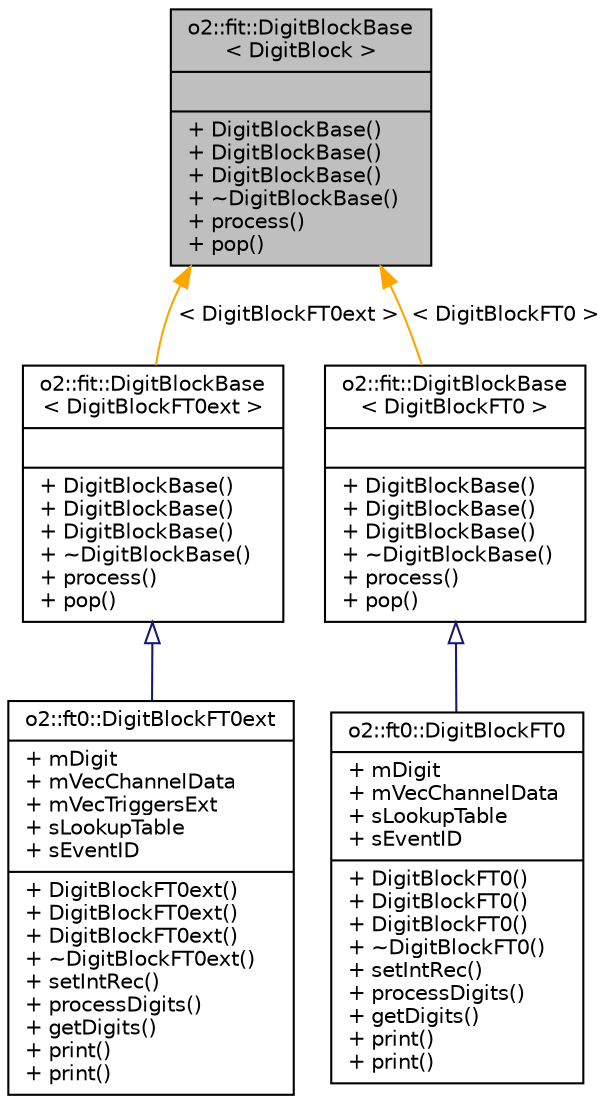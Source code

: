 digraph "o2::fit::DigitBlockBase&lt; DigitBlock &gt;"
{
 // INTERACTIVE_SVG=YES
  bgcolor="transparent";
  edge [fontname="Helvetica",fontsize="10",labelfontname="Helvetica",labelfontsize="10"];
  node [fontname="Helvetica",fontsize="10",shape=record];
  Node0 [label="{o2::fit::DigitBlockBase\l\< DigitBlock \>\n||+ DigitBlockBase()\l+ DigitBlockBase()\l+ DigitBlockBase()\l+ ~DigitBlockBase()\l+ process()\l+ pop()\l}",height=0.2,width=0.4,color="black", fillcolor="grey75", style="filled", fontcolor="black"];
  Node0 -> Node1 [dir="back",color="orange",fontsize="10",style="solid",label=" \< DigitBlockFT0ext \>" ,fontname="Helvetica"];
  Node1 [label="{o2::fit::DigitBlockBase\l\< DigitBlockFT0ext \>\n||+ DigitBlockBase()\l+ DigitBlockBase()\l+ DigitBlockBase()\l+ ~DigitBlockBase()\l+ process()\l+ pop()\l}",height=0.2,width=0.4,color="black",URL="$d0/dd4/classo2_1_1fit_1_1DigitBlockBase.html"];
  Node1 -> Node2 [dir="back",color="midnightblue",fontsize="10",style="solid",arrowtail="onormal",fontname="Helvetica"];
  Node2 [label="{o2::ft0::DigitBlockFT0ext\n|+ mDigit\l+ mVecChannelData\l+ mVecTriggersExt\l+ sLookupTable\l+ sEventID\l|+ DigitBlockFT0ext()\l+ DigitBlockFT0ext()\l+ DigitBlockFT0ext()\l+ ~DigitBlockFT0ext()\l+ setIntRec()\l+ processDigits()\l+ getDigits()\l+ print()\l+ print()\l}",height=0.2,width=0.4,color="black",URL="$d4/d7f/classo2_1_1ft0_1_1DigitBlockFT0ext.html"];
  Node0 -> Node3 [dir="back",color="orange",fontsize="10",style="solid",label=" \< DigitBlockFT0 \>" ,fontname="Helvetica"];
  Node3 [label="{o2::fit::DigitBlockBase\l\< DigitBlockFT0 \>\n||+ DigitBlockBase()\l+ DigitBlockBase()\l+ DigitBlockBase()\l+ ~DigitBlockBase()\l+ process()\l+ pop()\l}",height=0.2,width=0.4,color="black",URL="$d0/dd4/classo2_1_1fit_1_1DigitBlockBase.html"];
  Node3 -> Node4 [dir="back",color="midnightblue",fontsize="10",style="solid",arrowtail="onormal",fontname="Helvetica"];
  Node4 [label="{o2::ft0::DigitBlockFT0\n|+ mDigit\l+ mVecChannelData\l+ sLookupTable\l+ sEventID\l|+ DigitBlockFT0()\l+ DigitBlockFT0()\l+ DigitBlockFT0()\l+ ~DigitBlockFT0()\l+ setIntRec()\l+ processDigits()\l+ getDigits()\l+ print()\l+ print()\l}",height=0.2,width=0.4,color="black",URL="$d2/d88/classo2_1_1ft0_1_1DigitBlockFT0.html"];
}
